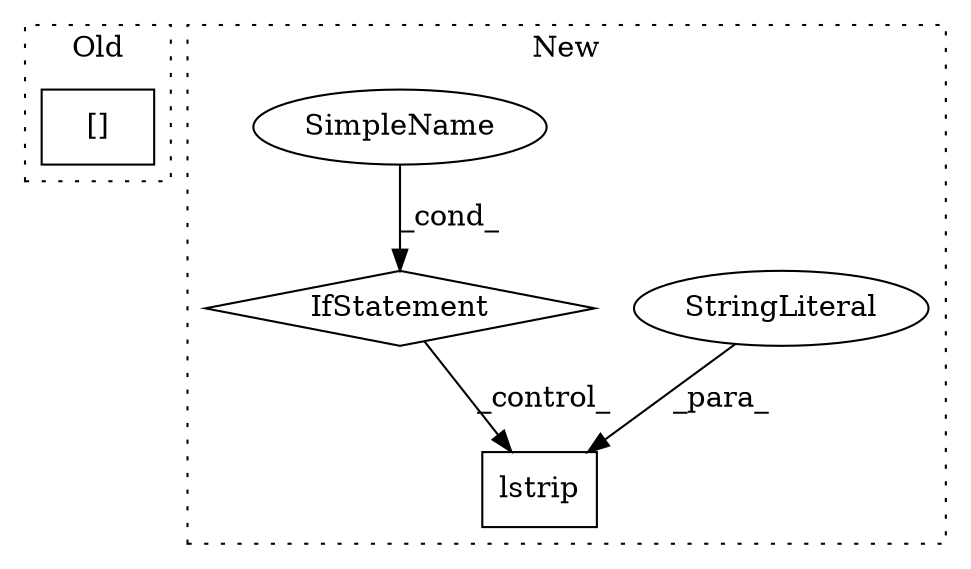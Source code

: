 digraph G {
subgraph cluster0 {
1 [label="[]" a="2" s="9022,9033" l="10,1" shape="box"];
label = "Old";
style="dotted";
}
subgraph cluster1 {
2 [label="lstrip" a="32" s="8304,8314" l="7,1" shape="box"];
3 [label="StringLiteral" a="45" s="8311" l="3" shape="ellipse"];
4 [label="IfStatement" a="25" s="8373" l="53" shape="diamond"];
5 [label="SimpleName" a="42" s="8421" l="5" shape="ellipse"];
label = "New";
style="dotted";
}
3 -> 2 [label="_para_"];
4 -> 2 [label="_control_"];
5 -> 4 [label="_cond_"];
}